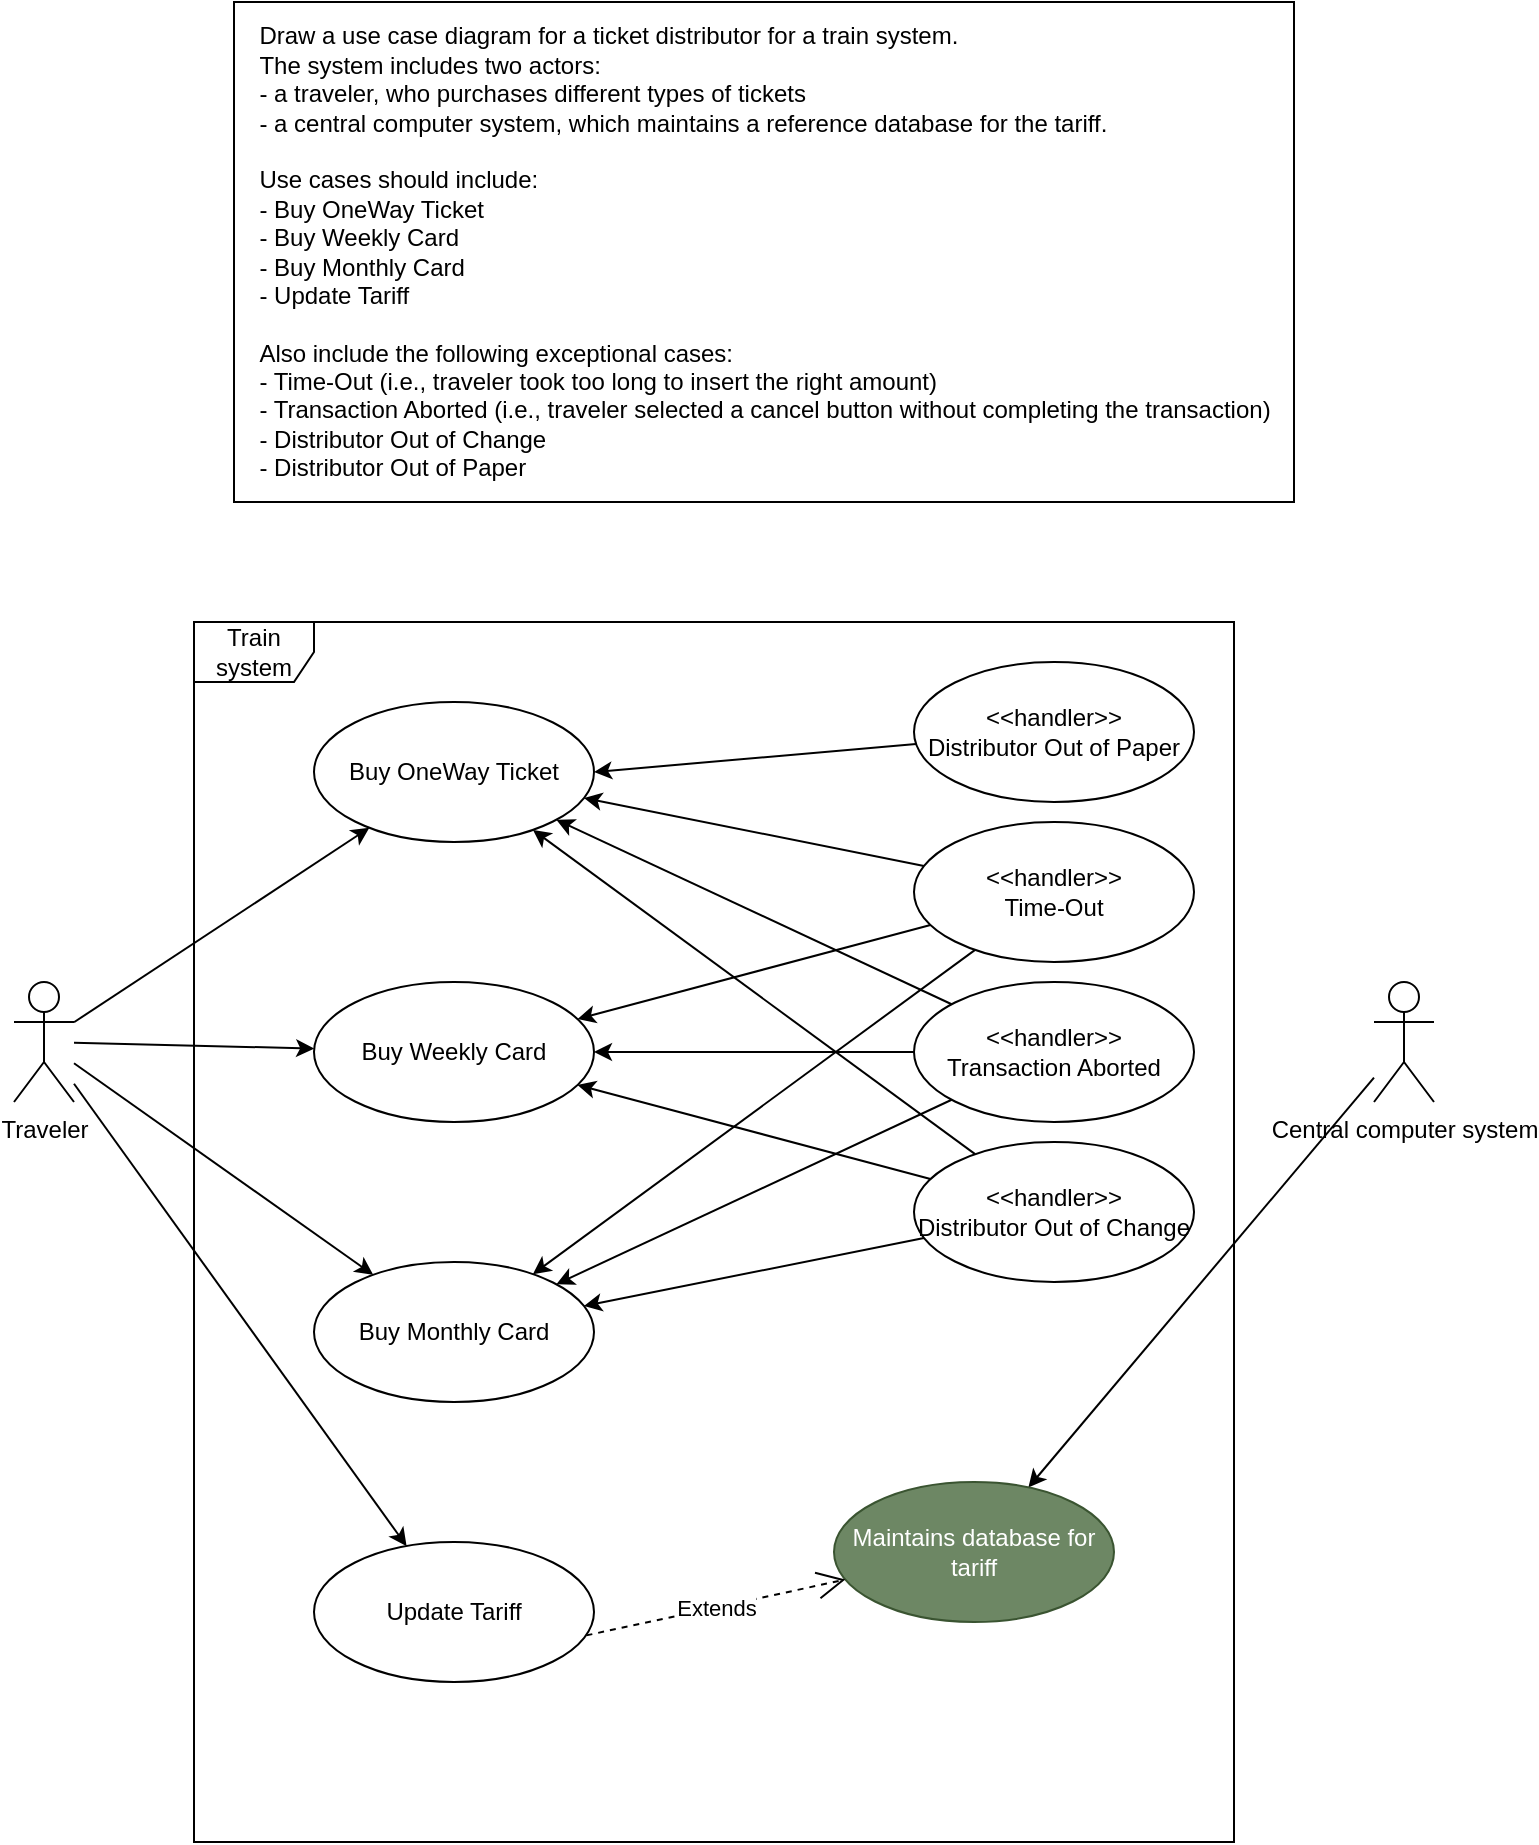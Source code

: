 <mxfile>
    <diagram id="22TvsMcHzm3bDoEdP1H6" name="Page-1">
        <mxGraphModel dx="1056" dy="1820" grid="1" gridSize="10" guides="1" tooltips="1" connect="1" arrows="1" fold="1" page="1" pageScale="1" pageWidth="827" pageHeight="1169" math="0" shadow="0">
            <root>
                <mxCell id="0"/>
                <mxCell id="1" parent="0"/>
                <mxCell id="12" style="edgeStyle=none;html=1;" parent="1" source="2" target="7" edge="1">
                    <mxGeometry relative="1" as="geometry"/>
                </mxCell>
                <mxCell id="13" style="edgeStyle=none;html=1;" parent="1" source="2" target="8" edge="1">
                    <mxGeometry relative="1" as="geometry"/>
                </mxCell>
                <mxCell id="14" style="edgeStyle=none;html=1;" parent="1" source="2" target="9" edge="1">
                    <mxGeometry relative="1" as="geometry"/>
                </mxCell>
                <mxCell id="15" style="edgeStyle=none;html=1;" parent="1" source="2" target="10" edge="1">
                    <mxGeometry relative="1" as="geometry"/>
                </mxCell>
                <object label="Traveler" id="2">
                    <mxCell style="shape=umlActor;verticalLabelPosition=bottom;verticalAlign=top;html=1;container=0;" parent="1" vertex="1">
                        <mxGeometry x="40" y="410" width="30" height="60" as="geometry"/>
                    </mxCell>
                </object>
                <mxCell id="17" style="edgeStyle=none;html=1;" parent="1" source="5" target="16" edge="1">
                    <mxGeometry relative="1" as="geometry"/>
                </mxCell>
                <mxCell id="5" value="&lt;span&gt;&lt;/span&gt;&lt;span&gt;&lt;/span&gt;&lt;span&gt;Central computer system&lt;/span&gt;" style="shape=umlActor;verticalLabelPosition=bottom;verticalAlign=top;html=1;" parent="1" vertex="1">
                    <mxGeometry x="720" y="410" width="30" height="60" as="geometry"/>
                </mxCell>
                <mxCell id="6" value="Train system" style="shape=umlFrame;whiteSpace=wrap;html=1;" parent="1" vertex="1">
                    <mxGeometry x="130" y="230" width="520" height="610" as="geometry"/>
                </mxCell>
                <mxCell id="7" value="&lt;span&gt;&lt;/span&gt;&lt;span&gt;&lt;/span&gt;&lt;span&gt;Buy OneWay Ticket&lt;/span&gt;" style="ellipse;whiteSpace=wrap;html=1;" parent="1" vertex="1">
                    <mxGeometry x="190" y="270" width="140" height="70" as="geometry"/>
                </mxCell>
                <mxCell id="8" value="&lt;span&gt;&lt;/span&gt;&lt;span&gt;&lt;/span&gt;&lt;span&gt;Buy Weekly Card&lt;/span&gt;" style="ellipse;whiteSpace=wrap;html=1;" parent="1" vertex="1">
                    <mxGeometry x="190" y="410" width="140" height="70" as="geometry"/>
                </mxCell>
                <mxCell id="9" value="&lt;span&gt;&lt;/span&gt;&lt;span&gt;&lt;/span&gt;&lt;span&gt;Buy Monthly Card&lt;/span&gt;" style="ellipse;whiteSpace=wrap;html=1;" parent="1" vertex="1">
                    <mxGeometry x="190" y="550" width="140" height="70" as="geometry"/>
                </mxCell>
                <mxCell id="10" value="&lt;span&gt;&lt;/span&gt;&lt;span&gt;&lt;/span&gt;&lt;span&gt;Update Tariff&lt;/span&gt;" style="ellipse;whiteSpace=wrap;html=1;" parent="1" vertex="1">
                    <mxGeometry x="190" y="690" width="140" height="70" as="geometry"/>
                </mxCell>
                <mxCell id="16" value="Maintains database for tariff" style="ellipse;whiteSpace=wrap;html=1;fillColor=#6d8764;strokeColor=#3A5431;fontColor=#ffffff;" parent="1" vertex="1">
                    <mxGeometry x="450" y="660" width="140" height="70" as="geometry"/>
                </mxCell>
                <mxCell id="19" value="&lt;div style=&quot;text-align: left&quot;&gt;&lt;span&gt;Draw a use case diagram for a ticket distributor for a train system.&lt;/span&gt;&lt;/div&gt;&lt;span&gt;&lt;div style=&quot;text-align: left&quot;&gt;&lt;span&gt;The system includes two actors:&lt;/span&gt;&lt;/div&gt;&lt;/span&gt;&lt;span&gt;&lt;div style=&quot;text-align: left&quot;&gt;&lt;span&gt;- a traveler, who purchases different types of tickets&lt;/span&gt;&lt;/div&gt;&lt;div style=&quot;text-align: left&quot;&gt;&lt;span&gt;- a central computer system, which maintains a reference database for the tariff.&lt;/span&gt;&lt;/div&gt;&lt;div style=&quot;text-align: left&quot;&gt;&lt;br&gt;&lt;/div&gt;&lt;div style=&quot;text-align: left&quot;&gt;&lt;span&gt;Use cases should include:&lt;/span&gt;&lt;/div&gt;&lt;div style=&quot;text-align: left&quot;&gt;&lt;span&gt;- Buy OneWay Ticket&lt;/span&gt;&lt;/div&gt;&lt;div style=&quot;text-align: left&quot;&gt;&lt;span&gt;- Buy Weekly Card&lt;/span&gt;&lt;/div&gt;&lt;div style=&quot;text-align: left&quot;&gt;&lt;span&gt;- Buy Monthly Card&lt;/span&gt;&lt;/div&gt;&lt;div style=&quot;text-align: left&quot;&gt;&lt;span&gt;- Update Tariff&lt;/span&gt;&lt;/div&gt;&lt;div style=&quot;text-align: left&quot;&gt;&lt;br&gt;&lt;/div&gt;&lt;div style=&quot;text-align: left&quot;&gt;&lt;span&gt;Also include the following exceptional cases:&lt;/span&gt;&lt;/div&gt;&lt;div style=&quot;text-align: left&quot;&gt;&lt;span&gt;- Time-Out (i.e., traveler took too long to insert the right amount)&lt;/span&gt;&lt;/div&gt;&lt;div style=&quot;text-align: left&quot;&gt;&lt;span&gt;- Transaction Aborted (i.e., traveler selected a cancel button without completing the transaction)&lt;/span&gt;&lt;/div&gt;&lt;div style=&quot;text-align: left&quot;&gt;&lt;span&gt;- Distributor Out of Change&lt;/span&gt;&lt;/div&gt;&lt;div style=&quot;text-align: left&quot;&gt;&lt;span&gt;- Distributor Out of Paper&lt;/span&gt;&lt;/div&gt;&lt;/span&gt;" style="html=1;" parent="1" vertex="1">
                    <mxGeometry x="150" y="-80" width="530" height="250" as="geometry"/>
                </mxCell>
                <mxCell id="21" value="Extends" style="endArrow=open;endSize=12;dashed=1;html=1;exitX=0.973;exitY=0.667;exitDx=0;exitDy=0;exitPerimeter=0;" parent="1" source="10" target="16" edge="1">
                    <mxGeometry width="160" relative="1" as="geometry">
                        <mxPoint x="360" y="510" as="sourcePoint"/>
                        <mxPoint x="520" y="510" as="targetPoint"/>
                    </mxGeometry>
                </mxCell>
                <mxCell id="34" style="edgeStyle=none;html=1;" edge="1" parent="1" source="22" target="7">
                    <mxGeometry relative="1" as="geometry"/>
                </mxCell>
                <mxCell id="35" style="edgeStyle=none;html=1;" edge="1" parent="1" source="22" target="8">
                    <mxGeometry relative="1" as="geometry"/>
                </mxCell>
                <mxCell id="36" style="edgeStyle=none;html=1;" edge="1" parent="1" source="22" target="9">
                    <mxGeometry relative="1" as="geometry"/>
                </mxCell>
                <mxCell id="22" value="&amp;lt;&amp;lt;handler&amp;gt;&amp;gt;&lt;br&gt;Time-Out" style="ellipse;whiteSpace=wrap;html=1;" parent="1" vertex="1">
                    <mxGeometry x="490" y="330" width="140" height="70" as="geometry"/>
                </mxCell>
                <mxCell id="31" style="edgeStyle=none;html=1;" edge="1" parent="1" source="23" target="7">
                    <mxGeometry relative="1" as="geometry"/>
                </mxCell>
                <mxCell id="32" style="edgeStyle=none;html=1;" edge="1" parent="1" source="23" target="8">
                    <mxGeometry relative="1" as="geometry"/>
                </mxCell>
                <mxCell id="33" style="edgeStyle=none;html=1;" edge="1" parent="1" source="23" target="9">
                    <mxGeometry relative="1" as="geometry"/>
                </mxCell>
                <mxCell id="23" value="&amp;lt;&amp;lt;handler&amp;gt;&amp;gt;&lt;br&gt;Transaction Aborted" style="ellipse;whiteSpace=wrap;html=1;" parent="1" vertex="1">
                    <mxGeometry x="490" y="410" width="140" height="70" as="geometry"/>
                </mxCell>
                <mxCell id="28" style="edgeStyle=none;html=1;" edge="1" parent="1" source="24" target="8">
                    <mxGeometry relative="1" as="geometry"/>
                </mxCell>
                <mxCell id="29" style="edgeStyle=none;html=1;" edge="1" parent="1" source="24" target="7">
                    <mxGeometry relative="1" as="geometry"/>
                </mxCell>
                <mxCell id="30" style="edgeStyle=none;html=1;" edge="1" parent="1" source="24" target="9">
                    <mxGeometry relative="1" as="geometry"/>
                </mxCell>
                <mxCell id="24" value="&amp;lt;&amp;lt;handler&amp;gt;&amp;gt;&lt;br&gt;&lt;span style=&quot;text-align: left&quot;&gt;Distributor Out of Change&lt;/span&gt;" style="ellipse;whiteSpace=wrap;html=1;" parent="1" vertex="1">
                    <mxGeometry x="490" y="490" width="140" height="70" as="geometry"/>
                </mxCell>
                <mxCell id="26" style="edgeStyle=none;html=1;entryX=1;entryY=0.5;entryDx=0;entryDy=0;" edge="1" parent="1" source="25" target="7">
                    <mxGeometry relative="1" as="geometry"/>
                </mxCell>
                <mxCell id="25" value="&amp;lt;&amp;lt;handler&amp;gt;&amp;gt;&lt;br&gt;&lt;span style=&quot;text-align: left&quot;&gt;Distributor Out of Paper&lt;/span&gt;" style="ellipse;whiteSpace=wrap;html=1;" parent="1" vertex="1">
                    <mxGeometry x="490" y="250" width="140" height="70" as="geometry"/>
                </mxCell>
            </root>
        </mxGraphModel>
    </diagram>
</mxfile>